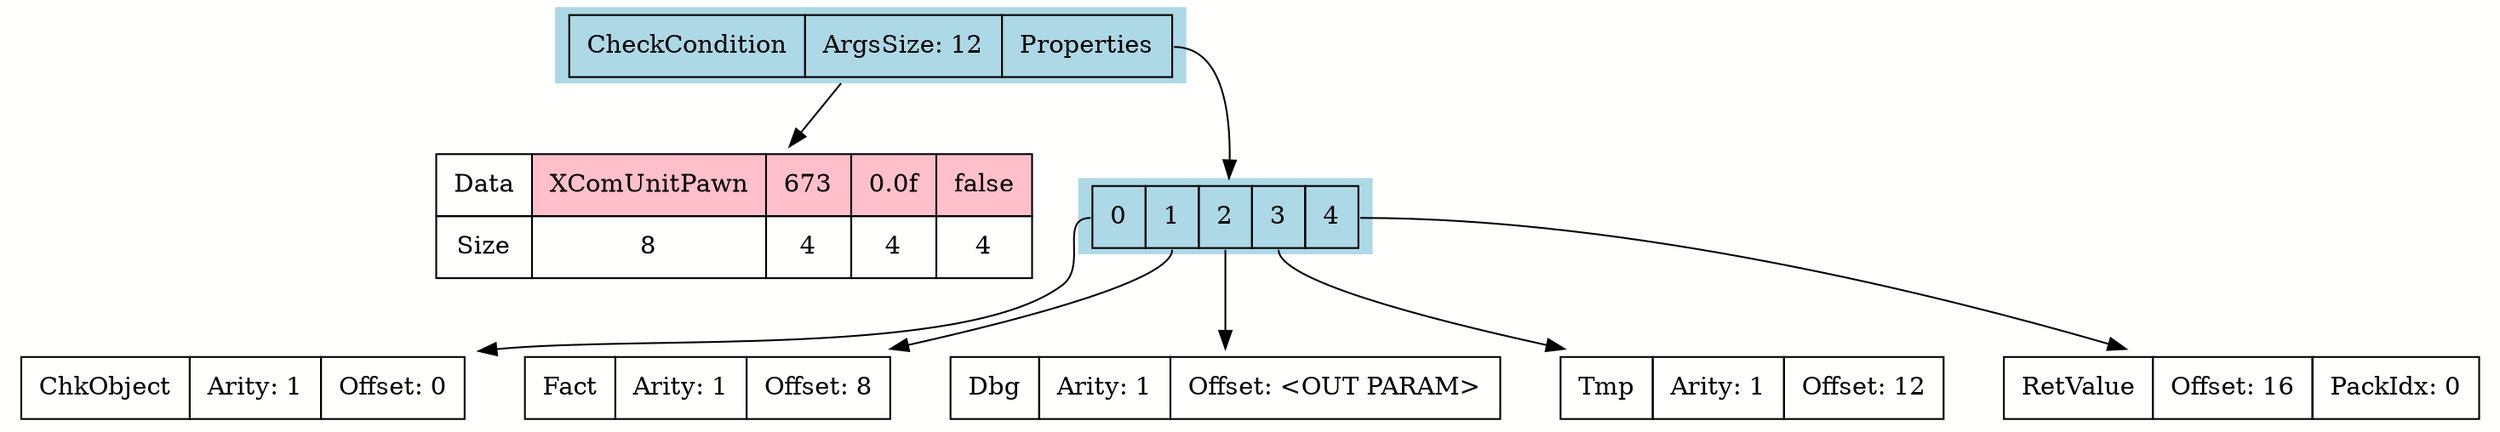 digraph props {
    bgcolor="#fffffd";
    node [shape=record];
    
    func [shape = none, style=filled, fillcolor=lightblue, label = <<table border="0" cellspacing="0" cellpadding="9"><tr>
        <td border="1">CheckCondition</td>
        <td border="1">ArgsSize: 12</td>
        <td port="f0" border="1">Properties</td>
    </tr></table>>]
    
    props [shape = none, style=filled, fillcolor=lightblue, label = <<table border="0" cellspacing="0" cellpadding="9"><tr>
        <td port="p0" border="1">0</td>
        <td port="p1" border="1">1</td>
        <td port="p2" border="1">2</td>
        <td port="p3" border="1">3</td>
        <td port="p4" border="1">4</td>
    </tr></table>>];
    prop0 [shape = none, label = <<table border="0" cellspacing="0" cellpadding="9"><tr>
        <td border="1">ChkObject</td>
        <td border="1">Arity: 1</td>
        <td border="1">Offset: 0</td>
    </tr></table>>];
    prop1 [shape = none, label = <<table border="0" cellspacing="0" cellpadding="9"><tr>
        <td border="1">Fact</td>
        <td border="1">Arity: 1</td>
        <td border="1">Offset: 8</td>
    </tr></table>>];
    prop2 [shape = none, label = <<table border="0" cellspacing="0" cellpadding="9"><tr>
        <td border="1">Dbg</td>
        <td border="1">Arity: 1</td>
        <td border="1">Offset: &lt;OUT PARAM&gt;</td>
    </tr></table>>];
    prop3 [shape = none, label = <<table border="0" cellspacing="0" cellpadding="9"><tr>
        <td border="1">Tmp</td>
        <td border="1">Arity: 1</td>
        <td border="1">Offset: 12</td>
    </tr></table>>];
    prop4 [shape = none, label = <<table border="0" cellspacing="0" cellpadding="9"><tr>
        <td border="1">RetValue</td>
        <td border="1">Offset: 16</td>
        <td border="1">PackIdx: 0</td>
    </tr></table>>];
    
    { rank = same;
    data [shape = none, style="", label = <<table border="0" cellspacing="0" cellpadding="9"><tr>
        <td border="1">Data</td>
        <td bgcolor="pink" border="1">XComUnitPawn</td>
        <td bgcolor="pink" border="1">673</td>
        <td bgcolor="pink" border="1">0.0f</td>
        <td bgcolor="pink" border="1">false</td>
    </tr><tr>
        <td border="1">Size</td>
        <td border="1">8</td>
        <td border="1">4</td>
        <td border="1">4</td>
        <td border="1">4</td>
    </tr></table>>];
    }

    "func":f0 -> props;
    func -> data;

    "props":p0 -> "prop0";
    "props":p1 -> "prop1";
    "props":p2 -> "prop2";
    "props":p3 -> "prop3";
    "props":p4 -> "prop4";
}
